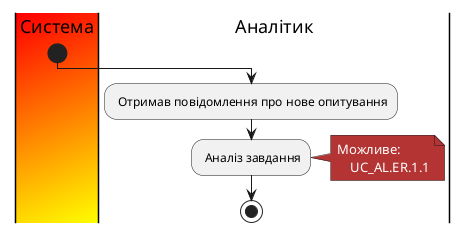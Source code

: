 @startuml
skinparam ArchimateBackgroundColor #ffffff
skinparam	shadowing false
skinparam Note {
	BackgroundColor #B43434
	FontColor #ffffff
}

|#Red/Yellow|Система| 

start
|Аналітик| 

: Отримав повідомлення про нове опитування;

: Аналіз завдання;

note right
Можливе:
    UC_AL.ER.1.1
end note

stop;


@enduml
